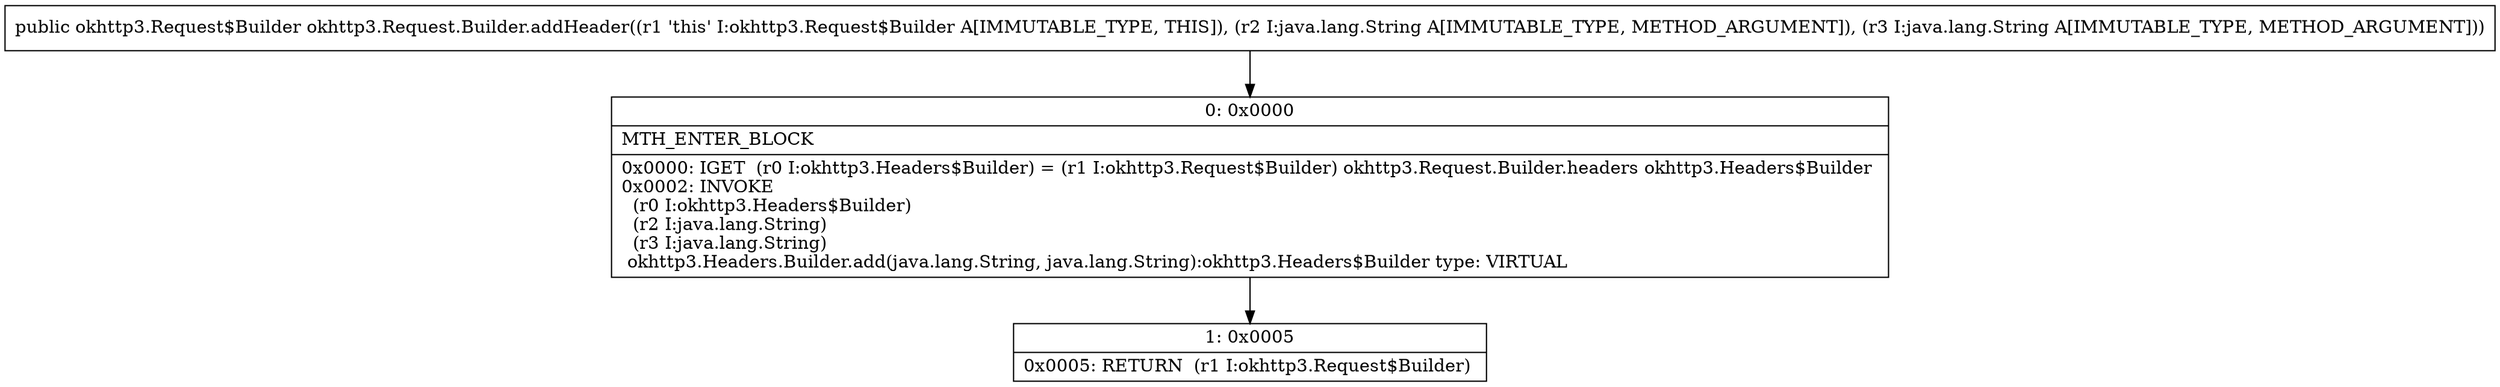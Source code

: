 digraph "CFG forokhttp3.Request.Builder.addHeader(Ljava\/lang\/String;Ljava\/lang\/String;)Lokhttp3\/Request$Builder;" {
Node_0 [shape=record,label="{0\:\ 0x0000|MTH_ENTER_BLOCK\l|0x0000: IGET  (r0 I:okhttp3.Headers$Builder) = (r1 I:okhttp3.Request$Builder) okhttp3.Request.Builder.headers okhttp3.Headers$Builder \l0x0002: INVOKE  \l  (r0 I:okhttp3.Headers$Builder)\l  (r2 I:java.lang.String)\l  (r3 I:java.lang.String)\l okhttp3.Headers.Builder.add(java.lang.String, java.lang.String):okhttp3.Headers$Builder type: VIRTUAL \l}"];
Node_1 [shape=record,label="{1\:\ 0x0005|0x0005: RETURN  (r1 I:okhttp3.Request$Builder) \l}"];
MethodNode[shape=record,label="{public okhttp3.Request$Builder okhttp3.Request.Builder.addHeader((r1 'this' I:okhttp3.Request$Builder A[IMMUTABLE_TYPE, THIS]), (r2 I:java.lang.String A[IMMUTABLE_TYPE, METHOD_ARGUMENT]), (r3 I:java.lang.String A[IMMUTABLE_TYPE, METHOD_ARGUMENT])) }"];
MethodNode -> Node_0;
Node_0 -> Node_1;
}

